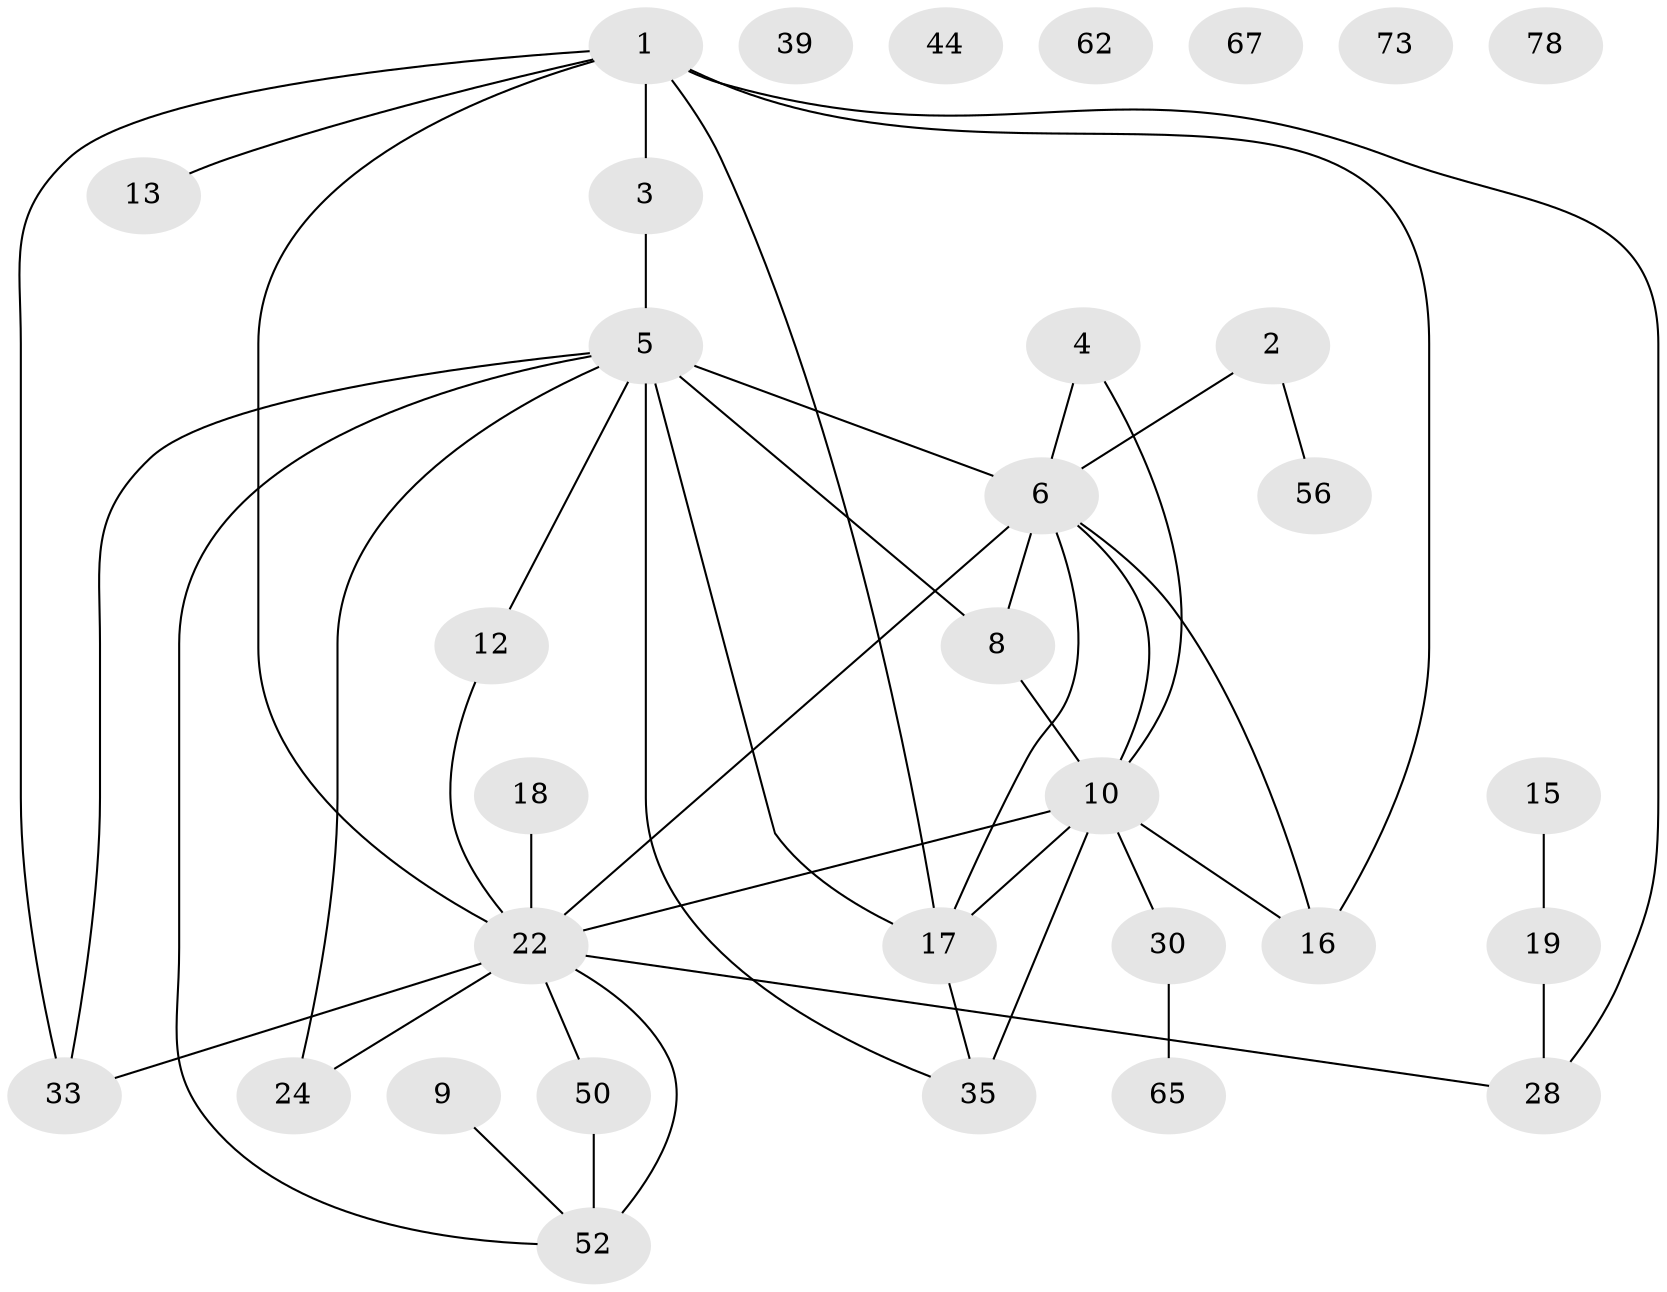 // original degree distribution, {1: 0.20512820512820512, 2: 0.3076923076923077, 4: 0.11538461538461539, 5: 0.0641025641025641, 3: 0.1794871794871795, 6: 0.038461538461538464, 7: 0.01282051282051282, 0: 0.0641025641025641, 8: 0.01282051282051282}
// Generated by graph-tools (version 1.1) at 2025/16/03/04/25 18:16:26]
// undirected, 32 vertices, 44 edges
graph export_dot {
graph [start="1"]
  node [color=gray90,style=filled];
  1 [super="+64"];
  2 [super="+69+45"];
  3;
  4 [super="+7"];
  5 [super="+14+20+41+29"];
  6 [super="+31+58+23+25"];
  8 [super="+40"];
  9;
  10 [super="+60+11+27+26"];
  12 [super="+42"];
  13;
  15;
  16 [super="+61+21"];
  17 [super="+49+43"];
  18;
  19 [super="+72"];
  22 [super="+53+37+46"];
  24 [super="+48+66"];
  28;
  30 [super="+34+68"];
  33;
  35 [super="+76"];
  39;
  44 [super="+55"];
  50;
  52 [super="+77"];
  56 [super="+57"];
  62;
  65;
  67;
  73;
  78;
  1 -- 33;
  1 -- 3;
  1 -- 13;
  1 -- 28;
  1 -- 22;
  1 -- 17;
  1 -- 16;
  2 -- 6;
  2 -- 56;
  3 -- 5;
  4 -- 6;
  4 -- 10;
  5 -- 17 [weight=2];
  5 -- 52;
  5 -- 8;
  5 -- 33;
  5 -- 35;
  5 -- 24 [weight=2];
  5 -- 6 [weight=2];
  5 -- 12;
  6 -- 22 [weight=2];
  6 -- 8;
  6 -- 16;
  6 -- 17;
  6 -- 10;
  8 -- 10;
  9 -- 52;
  10 -- 35 [weight=2];
  10 -- 22;
  10 -- 16;
  10 -- 17 [weight=3];
  10 -- 30;
  12 -- 22;
  15 -- 19;
  17 -- 35;
  18 -- 22;
  19 -- 28;
  22 -- 50;
  22 -- 52 [weight=2];
  22 -- 28;
  22 -- 33;
  22 -- 24;
  30 -- 65;
  50 -- 52;
}
